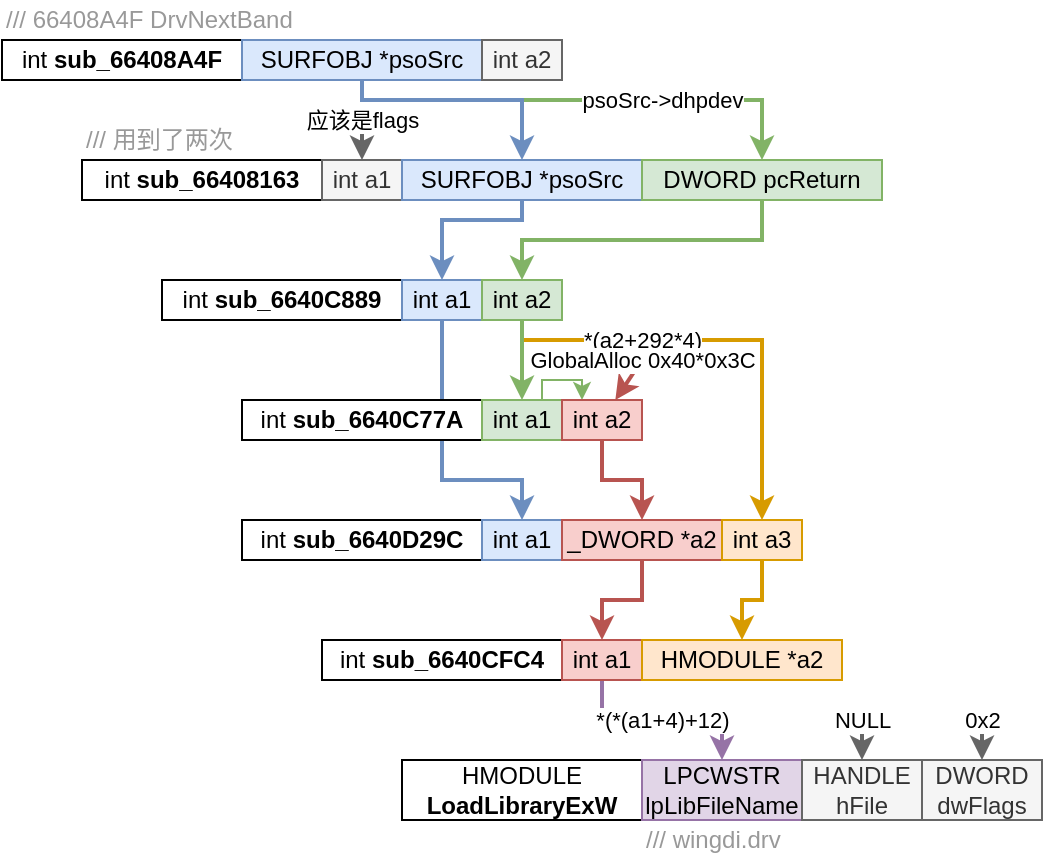 <mxfile compressed="false" version="13.3.9" type="device">
  <diagram id="aKZR2vLE1eQKBTFI7m4g" name="Page-1">
    <mxGraphModel dx="569" dy="346" grid="1" gridSize="10" guides="0" tooltips="1" connect="1" arrows="1" fold="1" page="1" pageScale="1" pageWidth="850" pageHeight="1100" math="0" shadow="0">
      <root>
        <mxCell id="0" />
        <mxCell id="1" parent="0" />
        <mxCell id="U58dF4DWvSzlsDRDTVYS-1" value="int&lt;b&gt; sub_66408A4F&lt;/b&gt;" style="rounded=0;whiteSpace=wrap;html=1;" vertex="1" parent="1">
          <mxGeometry x="80" y="80" width="120" height="20" as="geometry" />
        </mxCell>
        <mxCell id="U58dF4DWvSzlsDRDTVYS-11" value="psoSrc-&amp;gt;dhpdev" style="edgeStyle=orthogonalEdgeStyle;rounded=0;orthogonalLoop=1;jettySize=auto;html=1;strokeWidth=2;fillColor=#d5e8d4;strokeColor=#82b366;" edge="1" parent="1" source="U58dF4DWvSzlsDRDTVYS-2" target="U58dF4DWvSzlsDRDTVYS-8">
          <mxGeometry x="0.333" relative="1" as="geometry">
            <Array as="points">
              <mxPoint x="260" y="110" />
              <mxPoint x="460" y="110" />
            </Array>
            <mxPoint as="offset" />
          </mxGeometry>
        </mxCell>
        <mxCell id="U58dF4DWvSzlsDRDTVYS-2" value="SURFOBJ *psoSrc" style="rounded=0;whiteSpace=wrap;html=1;fillColor=#dae8fc;strokeColor=#6c8ebf;" vertex="1" parent="1">
          <mxGeometry x="200" y="80" width="120" height="20" as="geometry" />
        </mxCell>
        <mxCell id="U58dF4DWvSzlsDRDTVYS-3" value="int a2" style="rounded=0;whiteSpace=wrap;html=1;fillColor=#f5f5f5;strokeColor=#666666;fontColor=#333333;" vertex="1" parent="1">
          <mxGeometry x="320" y="80" width="40" height="20" as="geometry" />
        </mxCell>
        <mxCell id="U58dF4DWvSzlsDRDTVYS-4" value="int &lt;b&gt;sub_66408163&lt;/b&gt;" style="rounded=0;whiteSpace=wrap;html=1;" vertex="1" parent="1">
          <mxGeometry x="120" y="140" width="120" height="20" as="geometry" />
        </mxCell>
        <mxCell id="U58dF4DWvSzlsDRDTVYS-6" value="int a1" style="rounded=0;whiteSpace=wrap;html=1;fillColor=#f5f5f5;strokeColor=#666666;fontColor=#333333;" vertex="1" parent="1">
          <mxGeometry x="240" y="140" width="40" height="20" as="geometry" />
        </mxCell>
        <mxCell id="U58dF4DWvSzlsDRDTVYS-17" style="edgeStyle=orthogonalEdgeStyle;rounded=0;orthogonalLoop=1;jettySize=auto;html=1;strokeWidth=2;fillColor=#dae8fc;strokeColor=#6c8ebf;" edge="1" parent="1" source="U58dF4DWvSzlsDRDTVYS-7" target="U58dF4DWvSzlsDRDTVYS-15">
          <mxGeometry relative="1" as="geometry">
            <Array as="points">
              <mxPoint x="340" y="170" />
              <mxPoint x="300" y="170" />
            </Array>
          </mxGeometry>
        </mxCell>
        <mxCell id="U58dF4DWvSzlsDRDTVYS-7" value="SURFOBJ *psoSrc" style="rounded=0;whiteSpace=wrap;html=1;fillColor=#dae8fc;strokeColor=#6c8ebf;" vertex="1" parent="1">
          <mxGeometry x="280" y="140" width="120" height="20" as="geometry" />
        </mxCell>
        <mxCell id="U58dF4DWvSzlsDRDTVYS-18" style="edgeStyle=orthogonalEdgeStyle;rounded=0;orthogonalLoop=1;jettySize=auto;html=1;entryX=0.5;entryY=0;entryDx=0;entryDy=0;strokeWidth=2;fillColor=#d5e8d4;strokeColor=#82b366;" edge="1" parent="1" source="U58dF4DWvSzlsDRDTVYS-8" target="U58dF4DWvSzlsDRDTVYS-16">
          <mxGeometry relative="1" as="geometry">
            <Array as="points">
              <mxPoint x="460" y="180" />
              <mxPoint x="340" y="180" />
            </Array>
          </mxGeometry>
        </mxCell>
        <mxCell id="U58dF4DWvSzlsDRDTVYS-8" value="DWORD pcReturn" style="rounded=0;whiteSpace=wrap;html=1;fillColor=#d5e8d4;strokeColor=#82b366;" vertex="1" parent="1">
          <mxGeometry x="400" y="140" width="120" height="20" as="geometry" />
        </mxCell>
        <mxCell id="U58dF4DWvSzlsDRDTVYS-9" value="应该是flags" style="endArrow=classic;html=1;strokeWidth=2;fillColor=#f5f5f5;strokeColor=#666666;" edge="1" parent="1" target="U58dF4DWvSzlsDRDTVYS-6">
          <mxGeometry x="-1" width="50" height="50" relative="1" as="geometry">
            <mxPoint x="260" y="120" as="sourcePoint" />
            <mxPoint x="260" y="190" as="targetPoint" />
            <mxPoint as="offset" />
          </mxGeometry>
        </mxCell>
        <mxCell id="U58dF4DWvSzlsDRDTVYS-12" value="&lt;font color=&quot;#999999&quot;&gt;/// 用到了两次&lt;/font&gt;" style="text;html=1;align=left;verticalAlign=middle;resizable=0;points=[];autosize=1;" vertex="1" parent="1">
          <mxGeometry x="120" y="120" width="90" height="20" as="geometry" />
        </mxCell>
        <mxCell id="U58dF4DWvSzlsDRDTVYS-14" value="int &lt;b&gt;sub_6640C889&lt;/b&gt;" style="rounded=0;whiteSpace=wrap;html=1;" vertex="1" parent="1">
          <mxGeometry x="160" y="200" width="120" height="20" as="geometry" />
        </mxCell>
        <mxCell id="U58dF4DWvSzlsDRDTVYS-24" style="edgeStyle=orthogonalEdgeStyle;rounded=0;orthogonalLoop=1;jettySize=auto;html=1;strokeWidth=2;fillColor=#dae8fc;strokeColor=#6c8ebf;" edge="1" parent="1" source="U58dF4DWvSzlsDRDTVYS-15" target="U58dF4DWvSzlsDRDTVYS-21">
          <mxGeometry relative="1" as="geometry">
            <Array as="points">
              <mxPoint x="300" y="300" />
              <mxPoint x="340" y="300" />
            </Array>
          </mxGeometry>
        </mxCell>
        <mxCell id="U58dF4DWvSzlsDRDTVYS-15" value="int a1" style="rounded=0;whiteSpace=wrap;html=1;fillColor=#dae8fc;strokeColor=#6c8ebf;" vertex="1" parent="1">
          <mxGeometry x="280" y="200" width="40" height="20" as="geometry" />
        </mxCell>
        <mxCell id="U58dF4DWvSzlsDRDTVYS-26" value="*(a2+292*4)" style="edgeStyle=orthogonalEdgeStyle;rounded=0;orthogonalLoop=1;jettySize=auto;html=1;strokeWidth=2;fillColor=#ffe6cc;strokeColor=#d79b00;" edge="1" parent="1" source="U58dF4DWvSzlsDRDTVYS-16" target="U58dF4DWvSzlsDRDTVYS-23">
          <mxGeometry x="-0.364" relative="1" as="geometry">
            <Array as="points">
              <mxPoint x="340" y="230" />
              <mxPoint x="460" y="230" />
            </Array>
            <mxPoint as="offset" />
          </mxGeometry>
        </mxCell>
        <mxCell id="U58dF4DWvSzlsDRDTVYS-46" style="edgeStyle=orthogonalEdgeStyle;rounded=0;orthogonalLoop=1;jettySize=auto;html=1;strokeWidth=2;fillColor=#d5e8d4;strokeColor=#82b366;" edge="1" parent="1" source="U58dF4DWvSzlsDRDTVYS-16" target="U58dF4DWvSzlsDRDTVYS-42">
          <mxGeometry relative="1" as="geometry" />
        </mxCell>
        <mxCell id="U58dF4DWvSzlsDRDTVYS-16" value="int a2" style="rounded=0;whiteSpace=wrap;html=1;fillColor=#d5e8d4;strokeColor=#82b366;" vertex="1" parent="1">
          <mxGeometry x="320" y="200" width="40" height="20" as="geometry" />
        </mxCell>
        <mxCell id="U58dF4DWvSzlsDRDTVYS-10" style="edgeStyle=orthogonalEdgeStyle;rounded=0;orthogonalLoop=1;jettySize=auto;html=1;strokeWidth=2;fillColor=#dae8fc;strokeColor=#6c8ebf;" edge="1" parent="1" source="U58dF4DWvSzlsDRDTVYS-2" target="U58dF4DWvSzlsDRDTVYS-7">
          <mxGeometry relative="1" as="geometry">
            <Array as="points">
              <mxPoint x="260" y="110" />
              <mxPoint x="340" y="110" />
            </Array>
          </mxGeometry>
        </mxCell>
        <mxCell id="U58dF4DWvSzlsDRDTVYS-20" value="int &lt;b&gt;sub_6640D29C&lt;/b&gt;" style="rounded=0;whiteSpace=wrap;html=1;" vertex="1" parent="1">
          <mxGeometry x="200" y="320" width="120" height="20" as="geometry" />
        </mxCell>
        <mxCell id="U58dF4DWvSzlsDRDTVYS-21" value="int a1" style="rounded=0;whiteSpace=wrap;html=1;fillColor=#dae8fc;strokeColor=#6c8ebf;" vertex="1" parent="1">
          <mxGeometry x="320" y="320" width="40" height="20" as="geometry" />
        </mxCell>
        <mxCell id="U58dF4DWvSzlsDRDTVYS-30" style="edgeStyle=orthogonalEdgeStyle;rounded=0;orthogonalLoop=1;jettySize=auto;html=1;strokeWidth=2;fillColor=#f8cecc;strokeColor=#b85450;" edge="1" parent="1" source="U58dF4DWvSzlsDRDTVYS-22" target="U58dF4DWvSzlsDRDTVYS-28">
          <mxGeometry relative="1" as="geometry" />
        </mxCell>
        <mxCell id="U58dF4DWvSzlsDRDTVYS-22" value="_DWORD *a2" style="rounded=0;whiteSpace=wrap;html=1;fillColor=#f8cecc;strokeColor=#b85450;" vertex="1" parent="1">
          <mxGeometry x="360" y="320" width="80" height="20" as="geometry" />
        </mxCell>
        <mxCell id="U58dF4DWvSzlsDRDTVYS-31" style="edgeStyle=orthogonalEdgeStyle;rounded=0;orthogonalLoop=1;jettySize=auto;html=1;strokeWidth=2;fillColor=#ffe6cc;strokeColor=#d79b00;" edge="1" parent="1" source="U58dF4DWvSzlsDRDTVYS-23" target="U58dF4DWvSzlsDRDTVYS-29">
          <mxGeometry relative="1" as="geometry" />
        </mxCell>
        <mxCell id="U58dF4DWvSzlsDRDTVYS-23" value="int a3" style="rounded=0;whiteSpace=wrap;html=1;fillColor=#ffe6cc;strokeColor=#d79b00;" vertex="1" parent="1">
          <mxGeometry x="440" y="320" width="40" height="20" as="geometry" />
        </mxCell>
        <mxCell id="U58dF4DWvSzlsDRDTVYS-25" value="GlobalAlloc 0x40*0x3C" style="endArrow=classic;html=1;strokeWidth=2;fillColor=#f8cecc;strokeColor=#b85450;" edge="1" parent="1" target="U58dF4DWvSzlsDRDTVYS-45">
          <mxGeometry x="-1" width="50" height="50" relative="1" as="geometry">
            <mxPoint x="400" y="240" as="sourcePoint" />
            <mxPoint x="460" y="380" as="targetPoint" />
            <mxPoint as="offset" />
          </mxGeometry>
        </mxCell>
        <mxCell id="U58dF4DWvSzlsDRDTVYS-27" value="int &lt;b&gt;sub_6640CFC4&lt;/b&gt;" style="rounded=0;whiteSpace=wrap;html=1;" vertex="1" parent="1">
          <mxGeometry x="240" y="380" width="120" height="20" as="geometry" />
        </mxCell>
        <mxCell id="U58dF4DWvSzlsDRDTVYS-38" value="*(*(a1+4)+12)" style="edgeStyle=orthogonalEdgeStyle;rounded=0;orthogonalLoop=1;jettySize=auto;html=1;strokeWidth=2;fillColor=#e1d5e7;strokeColor=#9673a6;" edge="1" parent="1" source="U58dF4DWvSzlsDRDTVYS-28" target="U58dF4DWvSzlsDRDTVYS-34">
          <mxGeometry relative="1" as="geometry">
            <mxPoint as="offset" />
          </mxGeometry>
        </mxCell>
        <mxCell id="U58dF4DWvSzlsDRDTVYS-28" value="int a1" style="rounded=0;whiteSpace=wrap;html=1;fillColor=#f8cecc;strokeColor=#b85450;" vertex="1" parent="1">
          <mxGeometry x="360" y="380" width="40" height="20" as="geometry" />
        </mxCell>
        <mxCell id="U58dF4DWvSzlsDRDTVYS-29" value="HMODULE *a2" style="rounded=0;whiteSpace=wrap;html=1;fillColor=#ffe6cc;strokeColor=#d79b00;" vertex="1" parent="1">
          <mxGeometry x="400" y="380" width="100" height="20" as="geometry" />
        </mxCell>
        <mxCell id="U58dF4DWvSzlsDRDTVYS-32" value="HMODULE &lt;b&gt;LoadLibraryExW&lt;/b&gt;" style="rounded=0;whiteSpace=wrap;html=1;" vertex="1" parent="1">
          <mxGeometry x="280" y="440" width="120" height="30" as="geometry" />
        </mxCell>
        <mxCell id="U58dF4DWvSzlsDRDTVYS-34" value="LPCWSTR lpLibFileName" style="rounded=0;whiteSpace=wrap;html=1;fillColor=#e1d5e7;strokeColor=#9673a6;" vertex="1" parent="1">
          <mxGeometry x="400" y="440" width="80" height="30" as="geometry" />
        </mxCell>
        <mxCell id="U58dF4DWvSzlsDRDTVYS-35" value="HANDLE hFile" style="rounded=0;whiteSpace=wrap;html=1;fillColor=#f5f5f5;strokeColor=#666666;fontColor=#333333;" vertex="1" parent="1">
          <mxGeometry x="480" y="440" width="60" height="30" as="geometry" />
        </mxCell>
        <mxCell id="U58dF4DWvSzlsDRDTVYS-36" value="DWORD dwFlags" style="rounded=0;whiteSpace=wrap;html=1;fillColor=#f5f5f5;strokeColor=#666666;fontColor=#333333;" vertex="1" parent="1">
          <mxGeometry x="540" y="440" width="60" height="30" as="geometry" />
        </mxCell>
        <mxCell id="U58dF4DWvSzlsDRDTVYS-37" value="NULL" style="endArrow=classic;html=1;strokeWidth=2;fillColor=#f5f5f5;strokeColor=#666666;" edge="1" parent="1" target="U58dF4DWvSzlsDRDTVYS-35">
          <mxGeometry x="-1" width="50" height="50" relative="1" as="geometry">
            <mxPoint x="510" y="420" as="sourcePoint" />
            <mxPoint x="510" y="490" as="targetPoint" />
            <mxPoint as="offset" />
          </mxGeometry>
        </mxCell>
        <mxCell id="U58dF4DWvSzlsDRDTVYS-39" value="0x2" style="endArrow=classic;html=1;strokeWidth=2;fillColor=#f5f5f5;strokeColor=#666666;" edge="1" parent="1" target="U58dF4DWvSzlsDRDTVYS-36">
          <mxGeometry x="-1" width="50" height="50" relative="1" as="geometry">
            <mxPoint x="570" y="420" as="sourcePoint" />
            <mxPoint x="440" y="500" as="targetPoint" />
            <mxPoint as="offset" />
          </mxGeometry>
        </mxCell>
        <mxCell id="U58dF4DWvSzlsDRDTVYS-40" value="&lt;font color=&quot;#999999&quot;&gt;/// wingdi.drv&lt;/font&gt;" style="text;html=1;align=left;verticalAlign=middle;resizable=0;points=[];autosize=1;" vertex="1" parent="1">
          <mxGeometry x="400" y="470" width="80" height="20" as="geometry" />
        </mxCell>
        <mxCell id="U58dF4DWvSzlsDRDTVYS-41" value="int &lt;b&gt;sub_6640C77A&lt;/b&gt;" style="rounded=0;whiteSpace=wrap;html=1;" vertex="1" parent="1">
          <mxGeometry x="200" y="260" width="120" height="20" as="geometry" />
        </mxCell>
        <mxCell id="U58dF4DWvSzlsDRDTVYS-48" style="edgeStyle=orthogonalEdgeStyle;rounded=0;orthogonalLoop=1;jettySize=auto;html=1;entryX=0.25;entryY=0;entryDx=0;entryDy=0;strokeWidth=1;fillColor=#d5e8d4;strokeColor=#82b366;" edge="1" parent="1" source="U58dF4DWvSzlsDRDTVYS-42" target="U58dF4DWvSzlsDRDTVYS-45">
          <mxGeometry relative="1" as="geometry">
            <Array as="points">
              <mxPoint x="350" y="250" />
              <mxPoint x="370" y="250" />
            </Array>
          </mxGeometry>
        </mxCell>
        <mxCell id="U58dF4DWvSzlsDRDTVYS-42" value="int a1" style="rounded=0;whiteSpace=wrap;html=1;fillColor=#d5e8d4;strokeColor=#82b366;" vertex="1" parent="1">
          <mxGeometry x="320" y="260" width="40" height="20" as="geometry" />
        </mxCell>
        <mxCell id="U58dF4DWvSzlsDRDTVYS-47" style="edgeStyle=orthogonalEdgeStyle;rounded=0;orthogonalLoop=1;jettySize=auto;html=1;strokeWidth=2;fillColor=#f8cecc;strokeColor=#b85450;" edge="1" parent="1" source="U58dF4DWvSzlsDRDTVYS-45" target="U58dF4DWvSzlsDRDTVYS-22">
          <mxGeometry relative="1" as="geometry" />
        </mxCell>
        <mxCell id="U58dF4DWvSzlsDRDTVYS-45" value="int a2" style="rounded=0;whiteSpace=wrap;html=1;fillColor=#f8cecc;strokeColor=#b85450;" vertex="1" parent="1">
          <mxGeometry x="360" y="260" width="40" height="20" as="geometry" />
        </mxCell>
        <mxCell id="U58dF4DWvSzlsDRDTVYS-50" value="&lt;font color=&quot;#999999&quot;&gt;/// 66408A4F DrvNextBand&lt;/font&gt;" style="text;html=1;align=left;verticalAlign=middle;resizable=0;points=[];autosize=1;" vertex="1" parent="1">
          <mxGeometry x="80" y="60" width="160" height="20" as="geometry" />
        </mxCell>
      </root>
    </mxGraphModel>
  </diagram>
</mxfile>
